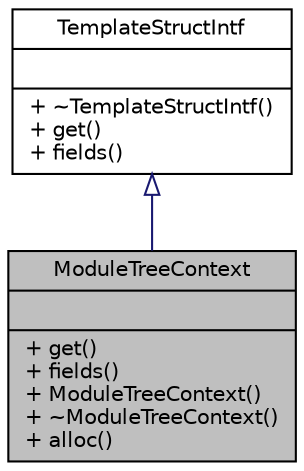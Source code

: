 digraph "ModuleTreeContext"
{
 // LATEX_PDF_SIZE
  edge [fontname="Helvetica",fontsize="10",labelfontname="Helvetica",labelfontsize="10"];
  node [fontname="Helvetica",fontsize="10",shape=record];
  Node1 [label="{ModuleTreeContext\n||+ get()\l+ fields()\l+ ModuleTreeContext()\l+ ~ModuleTreeContext()\l+ alloc()\l}",height=0.2,width=0.4,color="black", fillcolor="grey75", style="filled", fontcolor="black",tooltip=" "];
  Node2 -> Node1 [dir="back",color="midnightblue",fontsize="10",style="solid",arrowtail="onormal"];
  Node2 [label="{TemplateStructIntf\n||+ ~TemplateStructIntf()\l+ get()\l+ fields()\l}",height=0.2,width=0.4,color="black", fillcolor="white", style="filled",URL="$classTemplateStructIntf.html",tooltip="Abstract interface for a context value of type struct."];
}
